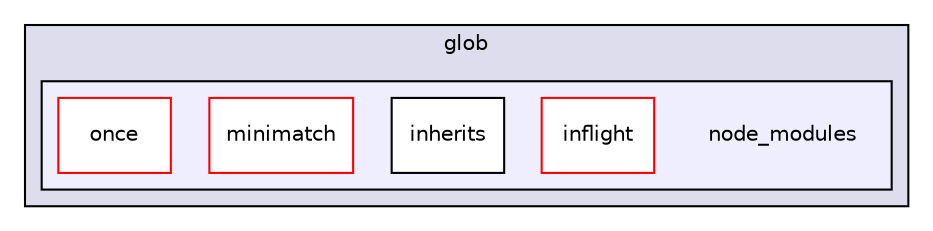 digraph "gulp-src/node_modules/gulp-html-to-json/node_modules/glob/node_modules" {
  compound=true
  node [ fontsize="10", fontname="Helvetica"];
  edge [ labelfontsize="10", labelfontname="Helvetica"];
  subgraph clusterdir_af95ff3872c33b2c76a5acafaeac85a7 {
    graph [ bgcolor="#ddddee", pencolor="black", label="glob" fontname="Helvetica", fontsize="10", URL="dir_af95ff3872c33b2c76a5acafaeac85a7.html"]
  subgraph clusterdir_3390ed4a7614cefda9f7656d46e67473 {
    graph [ bgcolor="#eeeeff", pencolor="black", label="" URL="dir_3390ed4a7614cefda9f7656d46e67473.html"];
    dir_3390ed4a7614cefda9f7656d46e67473 [shape=plaintext label="node_modules"];
    dir_4ff8c2a32eb8b958eac676cd393ac7eb [shape=box label="inflight" color="red" fillcolor="white" style="filled" URL="dir_4ff8c2a32eb8b958eac676cd393ac7eb.html"];
    dir_33a0c60ca1b25baf0f9893156b51c496 [shape=box label="inherits" color="black" fillcolor="white" style="filled" URL="dir_33a0c60ca1b25baf0f9893156b51c496.html"];
    dir_2058862e928f6e7e99574791a6a4fc44 [shape=box label="minimatch" color="red" fillcolor="white" style="filled" URL="dir_2058862e928f6e7e99574791a6a4fc44.html"];
    dir_5f76dede486da02af9a6e3208babbf78 [shape=box label="once" color="red" fillcolor="white" style="filled" URL="dir_5f76dede486da02af9a6e3208babbf78.html"];
  }
  }
}

